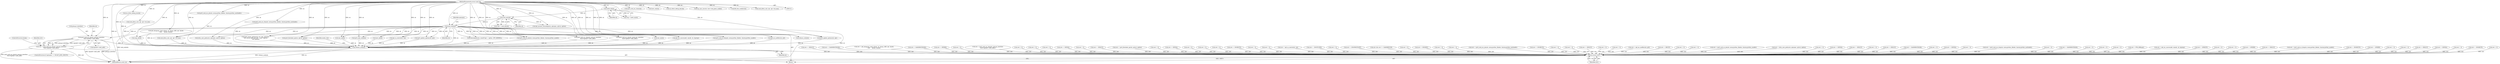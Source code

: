 digraph "0_linux_45f6fad84cc305103b28d73482b344d7f5b76f39_11@pointer" {
"1001513" [label="(Call,ipv6_sock_mc_join(sk, greq.gr_interface,\n\t\t\t\t\t\t &psin6->sin6_addr))"];
"1000187" [label="(Call,lock_sock(sk))"];
"1000129" [label="(Call,sock_net(sk))"];
"1000124" [label="(Call,inet6_sk(sk))"];
"1000115" [label="(MethodParameterIn,struct sock *sk)"];
"1001511" [label="(Call,retv = ipv6_sock_mc_join(sk, greq.gr_interface,\n\t\t\t\t\t\t &psin6->sin6_addr))"];
"1002035" [label="(Return,return retv;)"];
"1002030" [label="(Call,release_sock(sk))"];
"1001049" [label="(Call,sock_kmalloc(sk, sizeof(*opt) + optlen, GFP_KERNEL))"];
"1000179" [label="(Call,ip6_mroute_setsockopt(sk, optname, optval, optlen))"];
"1001850" [label="(Call,retv = 0)"];
"1001864" [label="(Call,retv = -EPERM)"];
"1001131" [label="(Call,ipv6_update_options(sk, opt))"];
"1001557" [label="(Call,retv = -EFAULT)"];
"1001450" [label="(Call,retv = ipv6_sock_ac_drop(sk, mreq.ipv6mr_ifindex, &mreq.ipv6mr_acaddr))"];
"1000420" [label="(Call,sk_refcnt_debug_inc(sk))"];
"1002035" [label="(Return,return retv;)"];
"1001057" [label="(Call,retv = -ENOBUFS)"];
"1000762" [label="(Call,retv = -EPERM)"];
"1000626" [label="(Call,retv = 0)"];
"1000680" [label="(Call,retv = 0)"];
"1001515" [label="(Call,greq.gr_interface)"];
"1001473" [label="(Call,retv = -EFAULT)"];
"1000124" [label="(Call,inet6_sk(sk))"];
"1001511" [label="(Call,retv = ipv6_sock_mc_join(sk, greq.gr_interface,\n\t\t\t\t\t\t &psin6->sin6_addr))"];
"1001036" [label="(Call,retv = -EINVAL)"];
"1000486" [label="(Call,retv = 0)"];
"1001692" [label="(Call,retv = -ENOBUFS)"];
"1000720" [label="(Call,retv = 0)"];
"1001080" [label="(Call,retv = -EFAULT)"];
"1001494" [label="(Call,retv = -EADDRNOTAVAIL)"];
"1000190" [label="(Identifier,optname)"];
"1000129" [label="(Call,sock_net(sk))"];
"1001106" [label="(Call,retv = ip6_datagram_send_ctl(net, sk, &msg, &fl6, opt, &junk,\n\t\t\t\t\t     &junk, &junk))"];
"1001579" [label="(Call,retv = -EADDRNOTAVAIL)"];
"1000838" [label="(Call,retv = -EPERM)"];
"1000918" [label="(Call,retv = 0)"];
"1002046" [label="(MethodReturn,static int)"];
"1001523" [label="(Call,retv = ipv6_sock_mc_drop(sk, greq.gr_interface,\n\t\t\t\t\t\t &psin6->sin6_addr))"];
"1002036" [label="(Identifier,retv)"];
"1001762" [label="(Call,ip6_ra_control(sk, val))"];
"1001810" [label="(Call,retv = 0)"];
"1001294" [label="(Call,retv = 0)"];
"1001166" [label="(Call,retv = 0)"];
"1000125" [label="(Identifier,sk)"];
"1001507" [label="(ControlStructure,if (optname == MCAST_JOIN_GROUP))"];
"1001280" [label="(Call,retv = -EINVAL)"];
"1000437" [label="(Call,inet_sk(sk))"];
"1000127" [label="(Call,*net = sock_net(sk))"];
"1001137" [label="(Call,sock_kfree_s(sk, opt, opt->tot_len))"];
"1002038" [label="(Call,release_sock(sk))"];
"1000586" [label="(Call,retv = 0)"];
"1001368" [label="(Call,inet_sk(sk))"];
"1000962" [label="(Call,retv = -EFAULT)"];
"1000281" [label="(Call,ipv6_sock_mc_close(sk))"];
"1000295" [label="(Call,inet_csk(sk))"];
"1001855" [label="(Call,retv = ipv6_flowlabel_opt(sk, optval, optlen))"];
"1000506" [label="(Call,retv = 0)"];
"1001740" [label="(Call,retv = -EINVAL)"];
"1001787" [label="(Call,retv = 0)"];
"1002031" [label="(Identifier,sk)"];
"1000646" [label="(Call,retv = 0)"];
"1000998" [label="(Call,retv = 0)"];
"1001678" [label="(Call,retv = -ENOBUFS)"];
"1000779" [label="(Call,retv = 0)"];
"1000700" [label="(Call,retv = 0)"];
"1001108" [label="(Call,ip6_datagram_send_ctl(net, sk, &msg, &fl6, opt, &junk,\n\t\t\t\t\t     &junk, &junk))"];
"1002030" [label="(Call,release_sock(sk))"];
"1000122" [label="(Call,*np = inet6_sk(sk))"];
"1001534" [label="(ControlStructure,break;)"];
"1001390" [label="(Call,ipv6_sock_mc_join(sk, mreq.ipv6mr_ifindex, &mreq.ipv6mr_multiaddr))"];
"1000130" [label="(Identifier,sk)"];
"1001760" [label="(Call,retv = ip6_ra_control(sk, val))"];
"1000258" [label="(Call,retv = -ENOTCONN)"];
"1001834" [label="(Call,retv = 0)"];
"1000134" [label="(Call,retv = -ENOPROTOOPT)"];
"1001624" [label="(Call,ipv6_sock_mc_join(sk, greqs.gsr_interface,\n\t\t\t\t\t\t &psin6->sin6_addr))"];
"1001634" [label="(Call,retv && retv != -EADDRINUSE)"];
"1001452" [label="(Call,ipv6_sock_ac_drop(sk, mreq.ipv6mr_ifindex, &mreq.ipv6mr_acaddr))"];
"1000283" [label="(Call,sk_refcnt_debug_dec(sk))"];
"1000229" [label="(Call,udp_sk(sk))"];
"1000526" [label="(Call,retv = 0)"];
"1001336" [label="(Call,retv = -ENODEV)"];
"1000120" [label="(Block,)"];
"1000566" [label="(Call,retv = 0)"];
"1002026" [label="(Call,retv = 0)"];
"1000115" [label="(MethodParameterIn,struct sock *sk)"];
"1001388" [label="(Call,retv = ipv6_sock_mc_join(sk, mreq.ipv6mr_ifindex, &mreq.ipv6mr_multiaddr))"];
"1001725" [label="(Call,retv = -ENOBUFS)"];
"1000799" [label="(Call,retv = 0)"];
"1001981" [label="(Call,retv = 0)"];
"1001697" [label="(Call,retv = -EFAULT)"];
"1001878" [label="(Call,xfrm_user_policy(sk, optname, optval, optlen))"];
"1000424" [label="(Call,retv = 0)"];
"1000606" [label="(Call,retv = 0)"];
"1001440" [label="(Call,ipv6_sock_ac_join(sk, mreq.ipv6mr_ifindex, &mreq.ipv6mr_acaddr))"];
"1001745" [label="(Call,retv = ip6_mc_msfilter(sk, gsf))"];
"1000336" [label="(Call,tcp_sync_mss(sk, icsk->icsk_pmtu_cookie))"];
"1000238" [label="(Call,retv = -EBUSY)"];
"1001126" [label="(Call,retv = 0)"];
"1001205" [label="(Call,retv = 0)"];
"1001438" [label="(Call,retv = ipv6_sock_ac_join(sk, mreq.ipv6mr_ifindex, &mreq.ipv6mr_acaddr))"];
"1001876" [label="(Call,retv = xfrm_user_policy(sk, optname, optval, optlen))"];
"1000466" [label="(Call,retv = 0)"];
"1001900" [label="(Call,retv = -EINVAL)"];
"1001525" [label="(Call,ipv6_sock_mc_drop(sk, greq.gr_interface,\n\t\t\t\t\t\t &psin6->sin6_addr))"];
"1001372" [label="(Call,retv = -EFAULT)"];
"1001402" [label="(Call,ipv6_sock_mc_drop(sk, mreq.ipv6mr_ifindex, &mreq.ipv6mr_multiaddr))"];
"1002006" [label="(Call,retv = 0)"];
"1001657" [label="(Call,ip6_mc_source(add, omode, sk, &greqs))"];
"1001747" [label="(Call,ip6_mc_msfilter(sk, gsf))"];
"1000279" [label="(Call,fl6_free_socklist(sk))"];
"1001422" [label="(Call,retv = -EFAULT)"];
"1000274" [label="(Call,retv = -EADDRNOTAVAIL)"];
"1001514" [label="(Identifier,sk)"];
"1001518" [label="(Call,&psin6->sin6_addr)"];
"1001348" [label="(Call,retv = 0)"];
"1000875" [label="(Call,retv = -EINVAL)"];
"1002016" [label="(Call,retv = 0)"];
"1001513" [label="(Call,ipv6_sock_mc_join(sk, greq.gr_interface,\n\t\t\t\t\t\t &psin6->sin6_addr))"];
"1001400" [label="(Call,retv = ipv6_sock_mc_drop(sk, mreq.ipv6mr_ifindex, &mreq.ipv6mr_multiaddr))"];
"1000446" [label="(Call,retv = 0)"];
"1000399" [label="(Call,sock_kfree_s(sk, opt, opt->tot_len))"];
"1000188" [label="(Identifier,sk)"];
"1001270" [label="(Call,retv = -EADDRNOTAVAIL)"];
"1000923" [label="(Call,ipv6_update_options(sk, opt))"];
"1000187" [label="(Call,lock_sock(sk))"];
"1000929" [label="(Call,sock_kfree_s(sk, opt, opt->tot_len))"];
"1000546" [label="(Call,retv = 0)"];
"1000856" [label="(Call,ipv6_renew_options(sk, np->opt, optname,\n \t\t\t\t\t (struct ipv6_opt_hdr __user *)optval,\n \t\t\t\t\t optlen))"];
"1001512" [label="(Identifier,retv)"];
"1000740" [label="(Call,retv = 0)"];
"1002033" [label="(Identifier,needs_rtnl)"];
"1001261" [label="(Call,retv = 0)"];
"1001857" [label="(Call,ipv6_flowlabel_opt(sk, optval, optlen))"];
"1000775" [label="(Call,inet_sk(sk))"];
"1000265" [label="(Call,ipv6_only_sock(sk))"];
"1000870" [label="(Call,retv = PTR_ERR(opt))"];
"1001655" [label="(Call,retv = ip6_mc_source(add, omode, sk, &greqs))"];
"1001362" [label="(Call,retv = -EPROTO)"];
"1001226" [label="(Call,retv = 0)"];
"1001513" -> "1001511"  [label="AST: "];
"1001513" -> "1001518"  [label="CFG: "];
"1001514" -> "1001513"  [label="AST: "];
"1001515" -> "1001513"  [label="AST: "];
"1001518" -> "1001513"  [label="AST: "];
"1001511" -> "1001513"  [label="CFG: "];
"1001513" -> "1002046"  [label="DDG: &psin6->sin6_addr"];
"1001513" -> "1002046"  [label="DDG: greq.gr_interface"];
"1001513" -> "1001511"  [label="DDG: sk"];
"1001513" -> "1001511"  [label="DDG: greq.gr_interface"];
"1001513" -> "1001511"  [label="DDG: &psin6->sin6_addr"];
"1000187" -> "1001513"  [label="DDG: sk"];
"1000115" -> "1001513"  [label="DDG: sk"];
"1001513" -> "1002030"  [label="DDG: sk"];
"1000187" -> "1000120"  [label="AST: "];
"1000187" -> "1000188"  [label="CFG: "];
"1000188" -> "1000187"  [label="AST: "];
"1000190" -> "1000187"  [label="CFG: "];
"1000187" -> "1002046"  [label="DDG: lock_sock(sk)"];
"1000129" -> "1000187"  [label="DDG: sk"];
"1000115" -> "1000187"  [label="DDG: sk"];
"1000187" -> "1000229"  [label="DDG: sk"];
"1000187" -> "1000265"  [label="DDG: sk"];
"1000187" -> "1000437"  [label="DDG: sk"];
"1000187" -> "1000775"  [label="DDG: sk"];
"1000187" -> "1000856"  [label="DDG: sk"];
"1000187" -> "1000923"  [label="DDG: sk"];
"1000187" -> "1000929"  [label="DDG: sk"];
"1000187" -> "1001049"  [label="DDG: sk"];
"1000187" -> "1001131"  [label="DDG: sk"];
"1000187" -> "1001368"  [label="DDG: sk"];
"1000187" -> "1001440"  [label="DDG: sk"];
"1000187" -> "1001452"  [label="DDG: sk"];
"1000187" -> "1001525"  [label="DDG: sk"];
"1000187" -> "1001624"  [label="DDG: sk"];
"1000187" -> "1001657"  [label="DDG: sk"];
"1000187" -> "1001747"  [label="DDG: sk"];
"1000187" -> "1001762"  [label="DDG: sk"];
"1000187" -> "1001857"  [label="DDG: sk"];
"1000187" -> "1001878"  [label="DDG: sk"];
"1000187" -> "1002030"  [label="DDG: sk"];
"1000187" -> "1002038"  [label="DDG: sk"];
"1000129" -> "1000127"  [label="AST: "];
"1000129" -> "1000130"  [label="CFG: "];
"1000130" -> "1000129"  [label="AST: "];
"1000127" -> "1000129"  [label="CFG: "];
"1000129" -> "1002046"  [label="DDG: sk"];
"1000129" -> "1000127"  [label="DDG: sk"];
"1000124" -> "1000129"  [label="DDG: sk"];
"1000115" -> "1000129"  [label="DDG: sk"];
"1000129" -> "1000179"  [label="DDG: sk"];
"1000124" -> "1000122"  [label="AST: "];
"1000124" -> "1000125"  [label="CFG: "];
"1000125" -> "1000124"  [label="AST: "];
"1000122" -> "1000124"  [label="CFG: "];
"1000124" -> "1000122"  [label="DDG: sk"];
"1000115" -> "1000124"  [label="DDG: sk"];
"1000115" -> "1000114"  [label="AST: "];
"1000115" -> "1002046"  [label="DDG: sk"];
"1000115" -> "1000179"  [label="DDG: sk"];
"1000115" -> "1000229"  [label="DDG: sk"];
"1000115" -> "1000265"  [label="DDG: sk"];
"1000115" -> "1000279"  [label="DDG: sk"];
"1000115" -> "1000281"  [label="DDG: sk"];
"1000115" -> "1000283"  [label="DDG: sk"];
"1000115" -> "1000295"  [label="DDG: sk"];
"1000115" -> "1000336"  [label="DDG: sk"];
"1000115" -> "1000399"  [label="DDG: sk"];
"1000115" -> "1000420"  [label="DDG: sk"];
"1000115" -> "1000437"  [label="DDG: sk"];
"1000115" -> "1000775"  [label="DDG: sk"];
"1000115" -> "1000856"  [label="DDG: sk"];
"1000115" -> "1000923"  [label="DDG: sk"];
"1000115" -> "1000929"  [label="DDG: sk"];
"1000115" -> "1001049"  [label="DDG: sk"];
"1000115" -> "1001108"  [label="DDG: sk"];
"1000115" -> "1001131"  [label="DDG: sk"];
"1000115" -> "1001137"  [label="DDG: sk"];
"1000115" -> "1001368"  [label="DDG: sk"];
"1000115" -> "1001390"  [label="DDG: sk"];
"1000115" -> "1001402"  [label="DDG: sk"];
"1000115" -> "1001440"  [label="DDG: sk"];
"1000115" -> "1001452"  [label="DDG: sk"];
"1000115" -> "1001525"  [label="DDG: sk"];
"1000115" -> "1001624"  [label="DDG: sk"];
"1000115" -> "1001657"  [label="DDG: sk"];
"1000115" -> "1001747"  [label="DDG: sk"];
"1000115" -> "1001762"  [label="DDG: sk"];
"1000115" -> "1001857"  [label="DDG: sk"];
"1000115" -> "1001878"  [label="DDG: sk"];
"1000115" -> "1002030"  [label="DDG: sk"];
"1000115" -> "1002038"  [label="DDG: sk"];
"1001511" -> "1001507"  [label="AST: "];
"1001512" -> "1001511"  [label="AST: "];
"1001534" -> "1001511"  [label="CFG: "];
"1001511" -> "1002046"  [label="DDG: ipv6_sock_mc_join(sk, greq.gr_interface,\n\t\t\t\t\t\t &psin6->sin6_addr)"];
"1001511" -> "1002046"  [label="DDG: retv"];
"1001511" -> "1002035"  [label="DDG: retv"];
"1002035" -> "1000120"  [label="AST: "];
"1002035" -> "1002036"  [label="CFG: "];
"1002036" -> "1002035"  [label="AST: "];
"1002046" -> "1002035"  [label="CFG: "];
"1002035" -> "1002046"  [label="DDG: <RET>"];
"1002036" -> "1002035"  [label="DDG: retv"];
"1000626" -> "1002035"  [label="DDG: retv"];
"1001745" -> "1002035"  [label="DDG: retv"];
"1000799" -> "1002035"  [label="DDG: retv"];
"1001810" -> "1002035"  [label="DDG: retv"];
"1001080" -> "1002035"  [label="DDG: retv"];
"1001400" -> "1002035"  [label="DDG: retv"];
"1001787" -> "1002035"  [label="DDG: retv"];
"1001760" -> "1002035"  [label="DDG: retv"];
"1000258" -> "1002035"  [label="DDG: retv"];
"1001294" -> "1002035"  [label="DDG: retv"];
"1001438" -> "1002035"  [label="DDG: retv"];
"1000606" -> "1002035"  [label="DDG: retv"];
"1001876" -> "1002035"  [label="DDG: retv"];
"1000680" -> "1002035"  [label="DDG: retv"];
"1001725" -> "1002035"  [label="DDG: retv"];
"1001557" -> "1002035"  [label="DDG: retv"];
"1001678" -> "1002035"  [label="DDG: retv"];
"1001348" -> "1002035"  [label="DDG: retv"];
"1001864" -> "1002035"  [label="DDG: retv"];
"1001579" -> "1002035"  [label="DDG: retv"];
"1001981" -> "1002035"  [label="DDG: retv"];
"1000779" -> "1002035"  [label="DDG: retv"];
"1001336" -> "1002035"  [label="DDG: retv"];
"1001692" -> "1002035"  [label="DDG: retv"];
"1001126" -> "1002035"  [label="DDG: retv"];
"1001473" -> "1002035"  [label="DDG: retv"];
"1001855" -> "1002035"  [label="DDG: retv"];
"1000918" -> "1002035"  [label="DDG: retv"];
"1000238" -> "1002035"  [label="DDG: retv"];
"1000274" -> "1002035"  [label="DDG: retv"];
"1001372" -> "1002035"  [label="DDG: retv"];
"1001450" -> "1002035"  [label="DDG: retv"];
"1001057" -> "1002035"  [label="DDG: retv"];
"1001261" -> "1002035"  [label="DDG: retv"];
"1000506" -> "1002035"  [label="DDG: retv"];
"1001166" -> "1002035"  [label="DDG: retv"];
"1002006" -> "1002035"  [label="DDG: retv"];
"1001270" -> "1002035"  [label="DDG: retv"];
"1000646" -> "1002035"  [label="DDG: retv"];
"1000870" -> "1002035"  [label="DDG: retv"];
"1001494" -> "1002035"  [label="DDG: retv"];
"1000998" -> "1002035"  [label="DDG: retv"];
"1000700" -> "1002035"  [label="DDG: retv"];
"1000466" -> "1002035"  [label="DDG: retv"];
"1000586" -> "1002035"  [label="DDG: retv"];
"1001205" -> "1002035"  [label="DDG: retv"];
"1000446" -> "1002035"  [label="DDG: retv"];
"1000720" -> "1002035"  [label="DDG: retv"];
"1001362" -> "1002035"  [label="DDG: retv"];
"1001523" -> "1002035"  [label="DDG: retv"];
"1000424" -> "1002035"  [label="DDG: retv"];
"1001106" -> "1002035"  [label="DDG: retv"];
"1000566" -> "1002035"  [label="DDG: retv"];
"1001655" -> "1002035"  [label="DDG: retv"];
"1001634" -> "1002035"  [label="DDG: retv"];
"1001226" -> "1002035"  [label="DDG: retv"];
"1000762" -> "1002035"  [label="DDG: retv"];
"1000740" -> "1002035"  [label="DDG: retv"];
"1002026" -> "1002035"  [label="DDG: retv"];
"1001900" -> "1002035"  [label="DDG: retv"];
"1000526" -> "1002035"  [label="DDG: retv"];
"1001740" -> "1002035"  [label="DDG: retv"];
"1001280" -> "1002035"  [label="DDG: retv"];
"1001036" -> "1002035"  [label="DDG: retv"];
"1000875" -> "1002035"  [label="DDG: retv"];
"1001850" -> "1002035"  [label="DDG: retv"];
"1000134" -> "1002035"  [label="DDG: retv"];
"1001697" -> "1002035"  [label="DDG: retv"];
"1001388" -> "1002035"  [label="DDG: retv"];
"1000546" -> "1002035"  [label="DDG: retv"];
"1001422" -> "1002035"  [label="DDG: retv"];
"1002016" -> "1002035"  [label="DDG: retv"];
"1000838" -> "1002035"  [label="DDG: retv"];
"1000962" -> "1002035"  [label="DDG: retv"];
"1000486" -> "1002035"  [label="DDG: retv"];
"1001834" -> "1002035"  [label="DDG: retv"];
"1002030" -> "1000120"  [label="AST: "];
"1002030" -> "1002031"  [label="CFG: "];
"1002031" -> "1002030"  [label="AST: "];
"1002033" -> "1002030"  [label="CFG: "];
"1002030" -> "1002046"  [label="DDG: release_sock(sk)"];
"1002030" -> "1002046"  [label="DDG: sk"];
"1001657" -> "1002030"  [label="DDG: sk"];
"1000856" -> "1002030"  [label="DDG: sk"];
"1001857" -> "1002030"  [label="DDG: sk"];
"1001747" -> "1002030"  [label="DDG: sk"];
"1001108" -> "1002030"  [label="DDG: sk"];
"1000775" -> "1002030"  [label="DDG: sk"];
"1001049" -> "1002030"  [label="DDG: sk"];
"1000437" -> "1002030"  [label="DDG: sk"];
"1000265" -> "1002030"  [label="DDG: sk"];
"1001402" -> "1002030"  [label="DDG: sk"];
"1000929" -> "1002030"  [label="DDG: sk"];
"1001131" -> "1002030"  [label="DDG: sk"];
"1001390" -> "1002030"  [label="DDG: sk"];
"1001762" -> "1002030"  [label="DDG: sk"];
"1001525" -> "1002030"  [label="DDG: sk"];
"1001137" -> "1002030"  [label="DDG: sk"];
"1001452" -> "1002030"  [label="DDG: sk"];
"1001878" -> "1002030"  [label="DDG: sk"];
"1000229" -> "1002030"  [label="DDG: sk"];
"1000420" -> "1002030"  [label="DDG: sk"];
"1000923" -> "1002030"  [label="DDG: sk"];
"1001368" -> "1002030"  [label="DDG: sk"];
"1001440" -> "1002030"  [label="DDG: sk"];
"1001624" -> "1002030"  [label="DDG: sk"];
}
